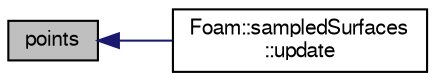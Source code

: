 digraph "points"
{
  bgcolor="transparent";
  edge [fontname="FreeSans",fontsize="10",labelfontname="FreeSans",labelfontsize="10"];
  node [fontname="FreeSans",fontsize="10",shape=record];
  rankdir="LR";
  Node1 [label="points",height=0.2,width=0.4,color="black", fillcolor="grey75", style="filled" fontcolor="black"];
  Node1 -> Node2 [dir="back",color="midnightblue",fontsize="10",style="solid",fontname="FreeSans"];
  Node2 [label="Foam::sampledSurfaces\l::update",height=0.2,width=0.4,color="black",URL="$a02171.html#aa2aac016e2bf7b5bd2b271786c2791aa",tooltip="Update the surfaces as required and merge surface points (parallel). "];
}
